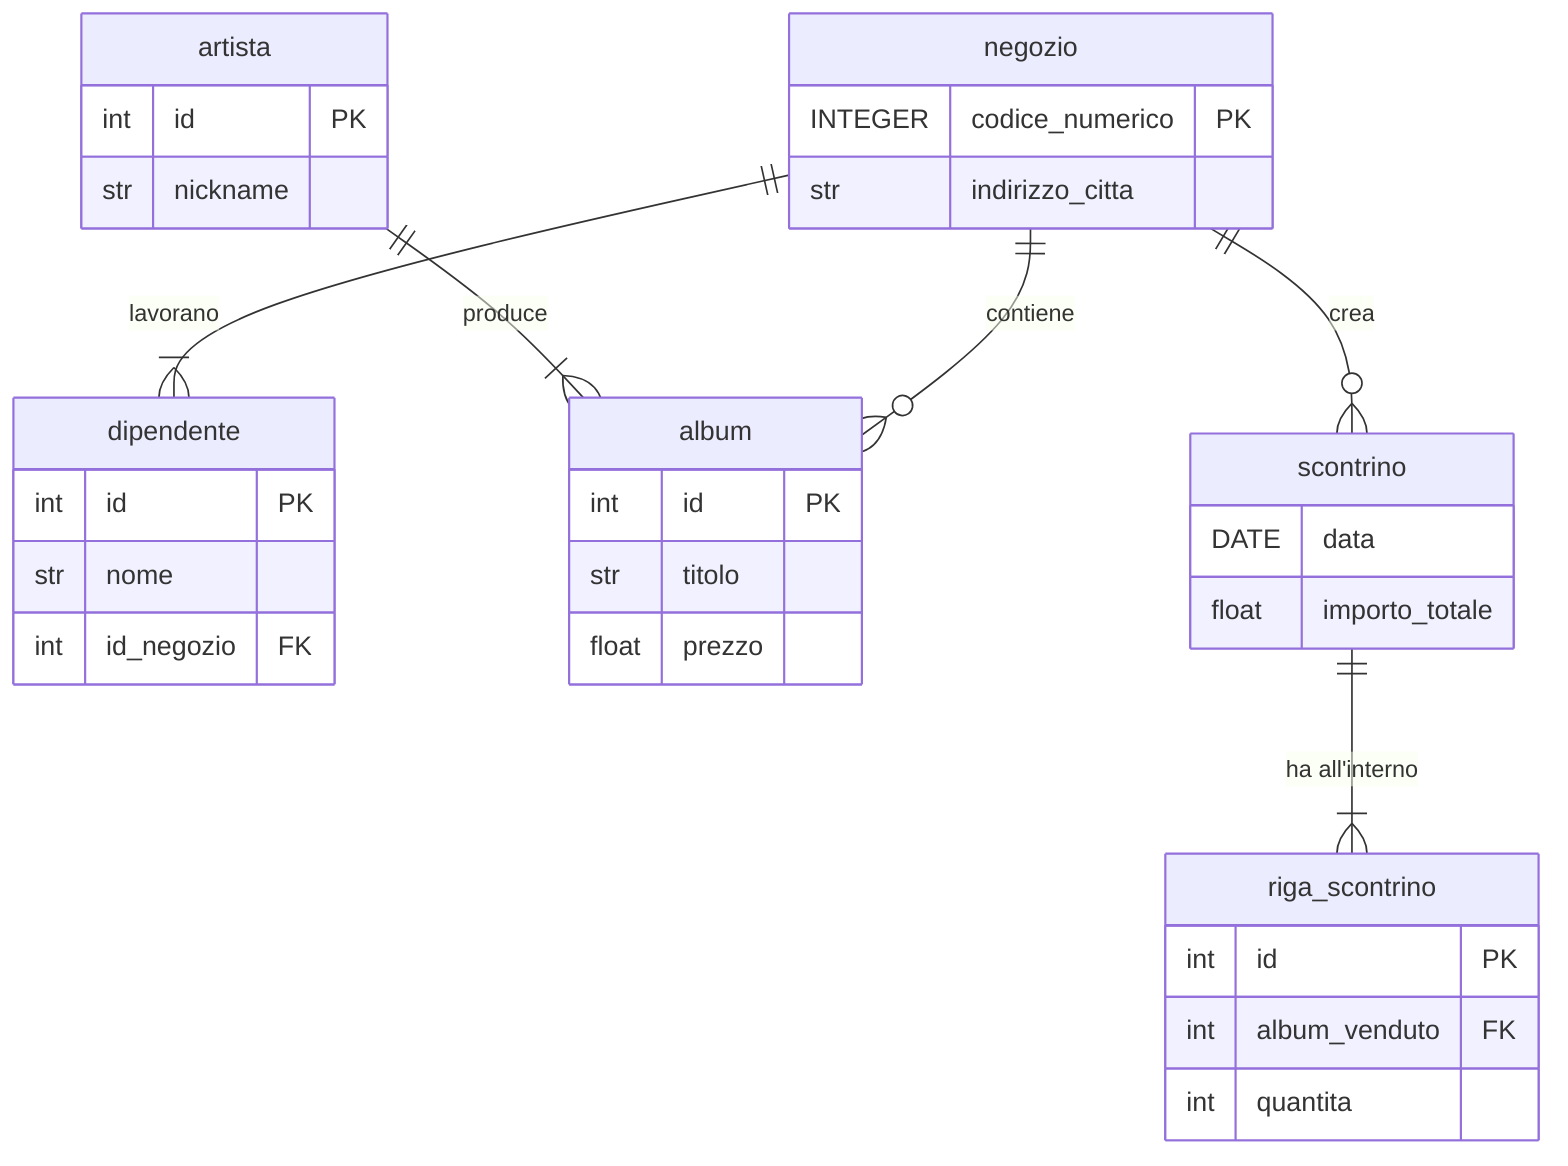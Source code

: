 erDiagram
    negozio ||--|{ dipendente : "lavorano"
    artista ||--|{ album : "produce"
    negozio ||--o{ scontrino : "crea"
    scontrino ||--|{ riga_scontrino : "ha all'interno"
    negozio ||--o{ album : "contiene"
    negozio {
        INTEGER codice_numerico PK
        str indirizzo_citta
    }
    dipendente {
        int id PK
        str nome
        int id_negozio FK
    }
    artista{
        int id PK
        str nickname

    }
    album{
        int id PK
        str titolo
        float prezzo

    }
    scontrino{
        DATE data
        float importo_totale

    }
    riga_scontrino {
        int id PK
        int album_venduto FK
        int quantita


    }
%% in SQL NON ESISTONO LE LISTE